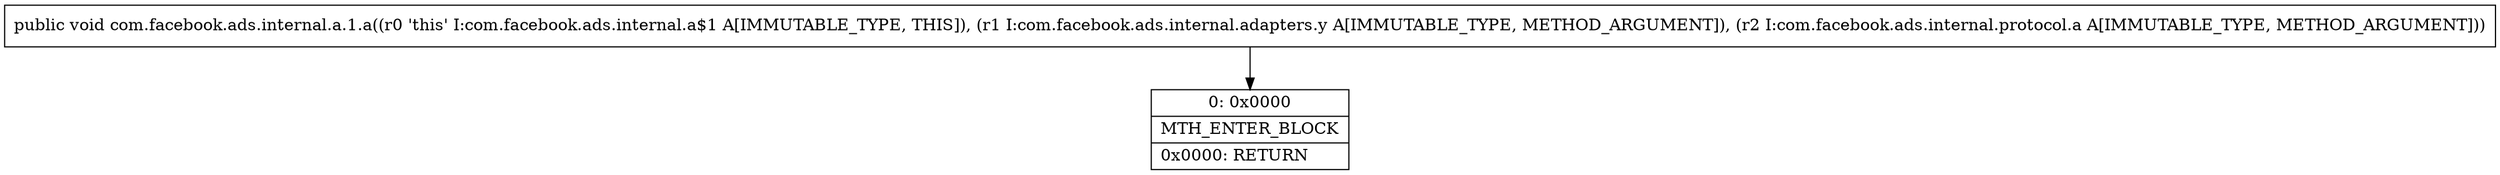 digraph "CFG forcom.facebook.ads.internal.a.1.a(Lcom\/facebook\/ads\/internal\/adapters\/y;Lcom\/facebook\/ads\/internal\/protocol\/a;)V" {
Node_0 [shape=record,label="{0\:\ 0x0000|MTH_ENTER_BLOCK\l|0x0000: RETURN   \l}"];
MethodNode[shape=record,label="{public void com.facebook.ads.internal.a.1.a((r0 'this' I:com.facebook.ads.internal.a$1 A[IMMUTABLE_TYPE, THIS]), (r1 I:com.facebook.ads.internal.adapters.y A[IMMUTABLE_TYPE, METHOD_ARGUMENT]), (r2 I:com.facebook.ads.internal.protocol.a A[IMMUTABLE_TYPE, METHOD_ARGUMENT])) }"];
MethodNode -> Node_0;
}

